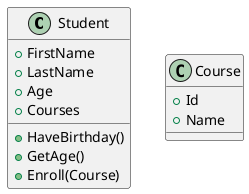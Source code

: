 @startuml
class Student {
    +FirstName
    +LastName
    +Age
    +Courses
    +HaveBirthday()
    +GetAge()
    +Enroll(Course)
}

class Course {
    +Id
    +Name
}
@enduml
